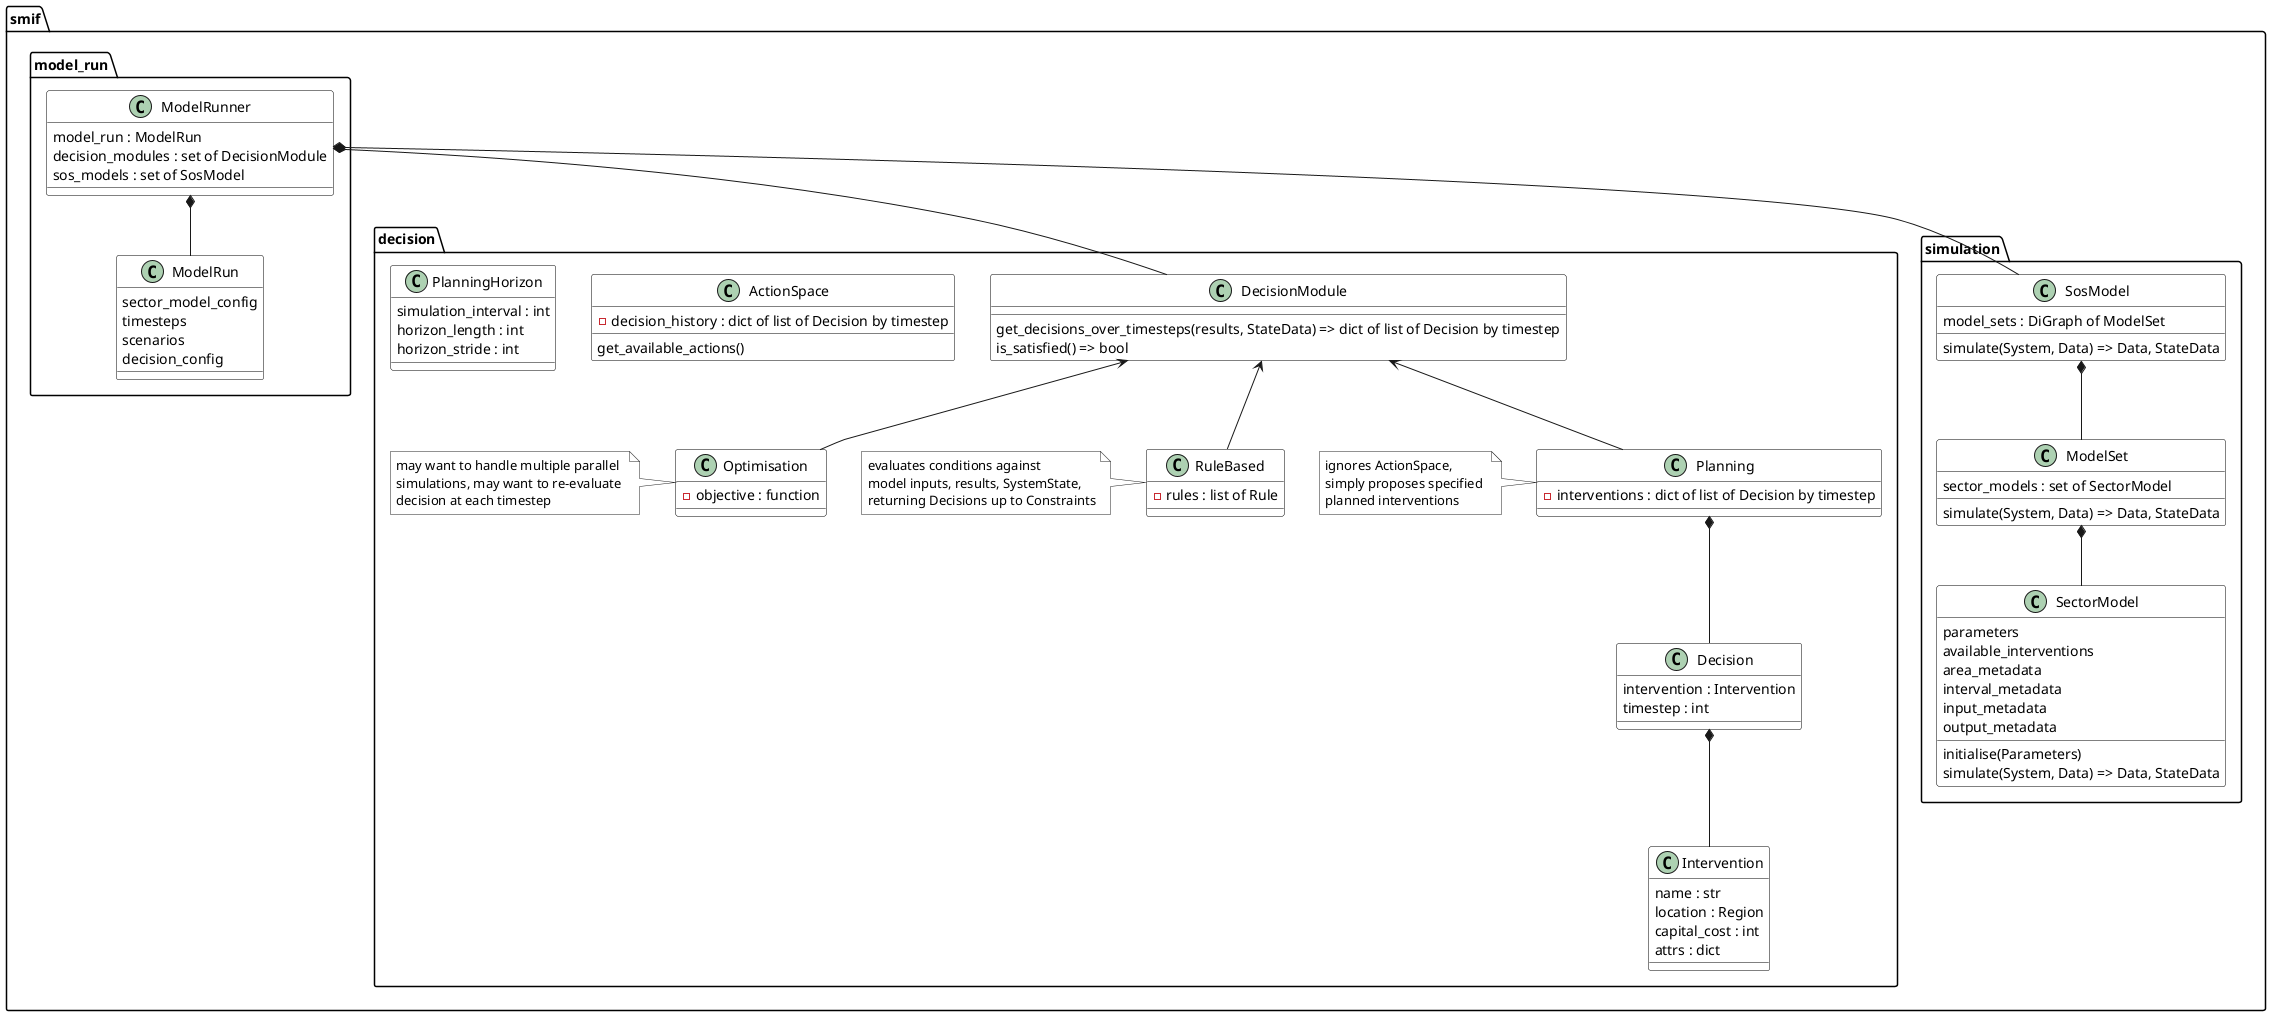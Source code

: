 @startuml
skinparam {
  shadowing false
  classBackgroundColor white
  classBorderColor black
  noteBackgroundColor white
  noteBorderColor #222
}

package smif.model_run {
  class ModelRunner {
    model_run : ModelRun
    decision_modules : set of DecisionModule
    sos_models : set of SosModel
  }

  class ModelRun {
    sector_model_config
    timesteps
    scenarios
    decision_config
  }
  ModelRunner *-- ModelRun
}


package smif.decision {
  class DecisionModule {
    get_decisions_over_timesteps(results, StateData) => dict of list of Decision by timestep
    is_satisfied() => bool
  }

  ModelRunner *-- DecisionModule


  class Planning {
    -interventions : dict of list of Decision by timestep
  }
  note left: ignores ActionSpace, \nsimply proposes specified \nplanned interventions

  DecisionModule <-- Planning

  class Intervention {
    name : str
    location : Region
    capital_cost : int
    attrs : dict
  }

  Decision *-- Intervention

  class Decision {
    intervention : Intervention
    timestep : int
  }

  Planning *-- Decision

  class RuleBased {
    -rules : list of Rule
  }
  note left: evaluates conditions against \nmodel inputs, results, SystemState, \nreturning Decisions up to Constraints

  DecisionModule <-- RuleBased

  class Optimisation {
    -objective : function
  }
  note left: may want to handle multiple parallel \nsimulations, may want to re-evaluate \ndecision at each timestep

  DecisionModule <-- Optimisation

  class ActionSpace {
    -decision_history : dict of list of Decision by timestep
    get_available_actions()
  }

  class PlanningHorizon {
    simulation_interval : int
    horizon_length : int
    horizon_stride : int
  }
}

package smif.simulation {
  class SectorModel {
    parameters
    available_interventions
    area_metadata
    interval_metadata
    input_metadata
    output_metadata
    initialise(Parameters)
    simulate(System, Data) => Data, StateData
  }

  ModelSet *-- SectorModel

  class ModelSet {
    sector_models : set of SectorModel
    simulate(System, Data) => Data, StateData
  }

  SosModel *-- ModelSet

  class SosModel {
    model_sets : DiGraph of ModelSet
    simulate(System, Data) => Data, StateData
  }

  ModelRunner *-- SosModel
}
@enduml
